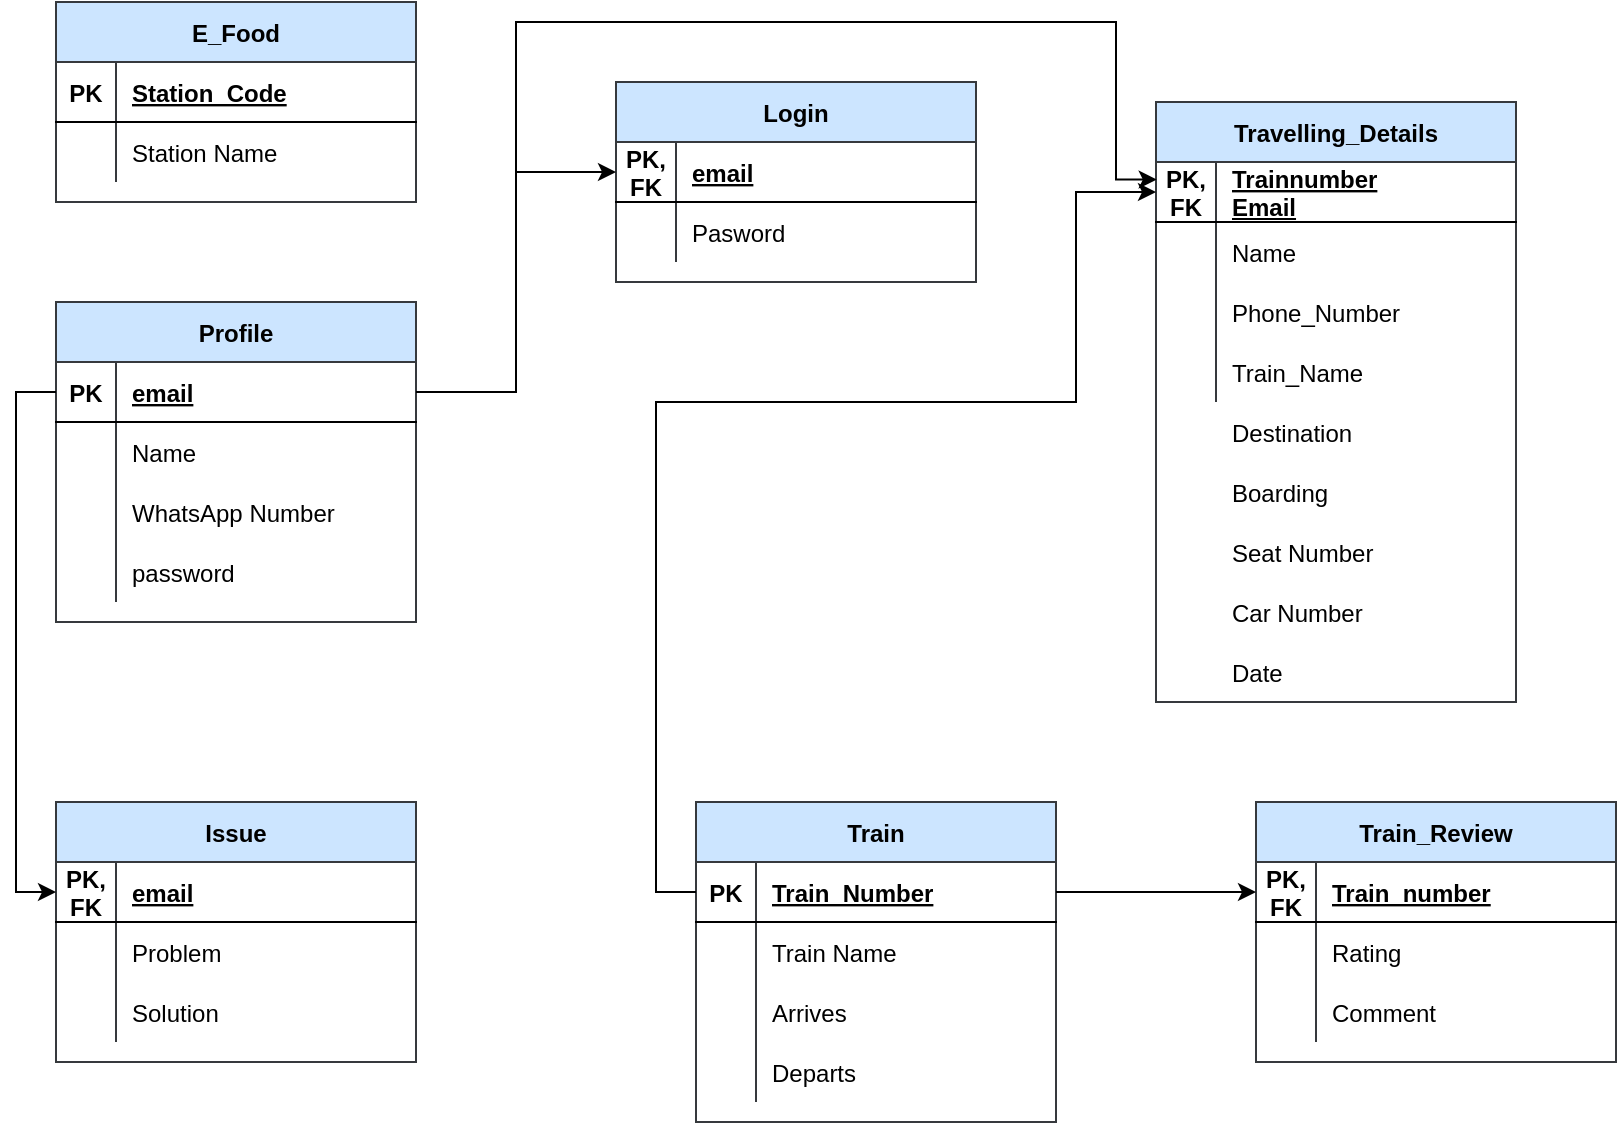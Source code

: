 <mxfile version="13.6.6" type="github">
  <diagram id="HO9FB_IhbITST96q8n4F" name="Page-1">
    <mxGraphModel dx="1279" dy="629" grid="1" gridSize="10" guides="1" tooltips="1" connect="1" arrows="1" fold="1" page="1" pageScale="1" pageWidth="827" pageHeight="1169" math="0" shadow="0">
      <root>
        <mxCell id="0" />
        <mxCell id="1" parent="0" />
        <mxCell id="aBu9XLBsTJV2MO9oUFPB-1" value="Profile" style="shape=table;startSize=30;container=1;collapsible=1;childLayout=tableLayout;fixedRows=1;rowLines=0;fontStyle=1;align=center;resizeLast=1;fillColor=#cce5ff;strokeColor=#36393d;" parent="1" vertex="1">
          <mxGeometry x="80" y="270" width="180" height="160" as="geometry" />
        </mxCell>
        <mxCell id="aBu9XLBsTJV2MO9oUFPB-2" value="" style="shape=partialRectangle;collapsible=0;dropTarget=0;pointerEvents=0;fillColor=none;top=0;left=0;bottom=1;right=0;points=[[0,0.5],[1,0.5]];portConstraint=eastwest;" parent="aBu9XLBsTJV2MO9oUFPB-1" vertex="1">
          <mxGeometry y="30" width="180" height="30" as="geometry" />
        </mxCell>
        <mxCell id="aBu9XLBsTJV2MO9oUFPB-3" value="PK" style="shape=partialRectangle;connectable=0;fillColor=none;top=0;left=0;bottom=0;right=0;fontStyle=1;overflow=hidden;" parent="aBu9XLBsTJV2MO9oUFPB-2" vertex="1">
          <mxGeometry width="30" height="30" as="geometry" />
        </mxCell>
        <mxCell id="aBu9XLBsTJV2MO9oUFPB-4" value="email" style="shape=partialRectangle;connectable=0;fillColor=none;top=0;left=0;bottom=0;right=0;align=left;spacingLeft=6;fontStyle=5;overflow=hidden;" parent="aBu9XLBsTJV2MO9oUFPB-2" vertex="1">
          <mxGeometry x="30" width="150" height="30" as="geometry" />
        </mxCell>
        <mxCell id="aBu9XLBsTJV2MO9oUFPB-5" value="" style="shape=partialRectangle;collapsible=0;dropTarget=0;pointerEvents=0;fillColor=none;top=0;left=0;bottom=0;right=0;points=[[0,0.5],[1,0.5]];portConstraint=eastwest;" parent="aBu9XLBsTJV2MO9oUFPB-1" vertex="1">
          <mxGeometry y="60" width="180" height="30" as="geometry" />
        </mxCell>
        <mxCell id="aBu9XLBsTJV2MO9oUFPB-6" value="" style="shape=partialRectangle;connectable=0;fillColor=none;top=0;left=0;bottom=0;right=0;editable=1;overflow=hidden;" parent="aBu9XLBsTJV2MO9oUFPB-5" vertex="1">
          <mxGeometry width="30" height="30" as="geometry" />
        </mxCell>
        <mxCell id="aBu9XLBsTJV2MO9oUFPB-7" value="Name" style="shape=partialRectangle;connectable=0;fillColor=none;top=0;left=0;bottom=0;right=0;align=left;spacingLeft=6;overflow=hidden;" parent="aBu9XLBsTJV2MO9oUFPB-5" vertex="1">
          <mxGeometry x="30" width="150" height="30" as="geometry" />
        </mxCell>
        <mxCell id="aBu9XLBsTJV2MO9oUFPB-8" value="" style="shape=partialRectangle;collapsible=0;dropTarget=0;pointerEvents=0;fillColor=none;top=0;left=0;bottom=0;right=0;points=[[0,0.5],[1,0.5]];portConstraint=eastwest;" parent="aBu9XLBsTJV2MO9oUFPB-1" vertex="1">
          <mxGeometry y="90" width="180" height="30" as="geometry" />
        </mxCell>
        <mxCell id="aBu9XLBsTJV2MO9oUFPB-9" value="" style="shape=partialRectangle;connectable=0;fillColor=none;top=0;left=0;bottom=0;right=0;editable=1;overflow=hidden;" parent="aBu9XLBsTJV2MO9oUFPB-8" vertex="1">
          <mxGeometry width="30" height="30" as="geometry" />
        </mxCell>
        <mxCell id="aBu9XLBsTJV2MO9oUFPB-10" value="WhatsApp Number" style="shape=partialRectangle;connectable=0;fillColor=none;top=0;left=0;bottom=0;right=0;align=left;spacingLeft=6;overflow=hidden;" parent="aBu9XLBsTJV2MO9oUFPB-8" vertex="1">
          <mxGeometry x="30" width="150" height="30" as="geometry" />
        </mxCell>
        <mxCell id="aBu9XLBsTJV2MO9oUFPB-11" value="" style="shape=partialRectangle;collapsible=0;dropTarget=0;pointerEvents=0;fillColor=none;top=0;left=0;bottom=0;right=0;points=[[0,0.5],[1,0.5]];portConstraint=eastwest;" parent="aBu9XLBsTJV2MO9oUFPB-1" vertex="1">
          <mxGeometry y="120" width="180" height="30" as="geometry" />
        </mxCell>
        <mxCell id="aBu9XLBsTJV2MO9oUFPB-12" value="" style="shape=partialRectangle;connectable=0;fillColor=none;top=0;left=0;bottom=0;right=0;editable=1;overflow=hidden;" parent="aBu9XLBsTJV2MO9oUFPB-11" vertex="1">
          <mxGeometry width="30" height="30" as="geometry" />
        </mxCell>
        <mxCell id="aBu9XLBsTJV2MO9oUFPB-13" value="password" style="shape=partialRectangle;connectable=0;fillColor=none;top=0;left=0;bottom=0;right=0;align=left;spacingLeft=6;overflow=hidden;" parent="aBu9XLBsTJV2MO9oUFPB-11" vertex="1">
          <mxGeometry x="30" width="150" height="30" as="geometry" />
        </mxCell>
        <mxCell id="aBu9XLBsTJV2MO9oUFPB-70" value="Travelling_Details" style="shape=table;startSize=30;container=1;collapsible=1;childLayout=tableLayout;fixedRows=1;rowLines=0;fontStyle=1;align=center;resizeLast=1;fillColor=#cce5ff;strokeColor=#36393d;" parent="1" vertex="1">
          <mxGeometry x="630" y="170" width="180" height="300" as="geometry" />
        </mxCell>
        <mxCell id="aBu9XLBsTJV2MO9oUFPB-71" value="" style="shape=partialRectangle;collapsible=0;dropTarget=0;pointerEvents=0;fillColor=none;top=0;left=0;bottom=1;right=0;points=[[0,0.5],[1,0.5]];portConstraint=eastwest;" parent="aBu9XLBsTJV2MO9oUFPB-70" vertex="1">
          <mxGeometry y="30" width="180" height="30" as="geometry" />
        </mxCell>
        <mxCell id="aBu9XLBsTJV2MO9oUFPB-72" value="PK,&#xa;FK" style="shape=partialRectangle;connectable=0;fillColor=none;top=0;left=0;bottom=0;right=0;fontStyle=1;overflow=hidden;" parent="aBu9XLBsTJV2MO9oUFPB-71" vertex="1">
          <mxGeometry width="30" height="30" as="geometry" />
        </mxCell>
        <mxCell id="aBu9XLBsTJV2MO9oUFPB-73" value="Trainnumber&#xa;Email" style="shape=partialRectangle;connectable=0;fillColor=none;top=0;left=0;bottom=0;right=0;align=left;spacingLeft=6;fontStyle=5;overflow=hidden;" parent="aBu9XLBsTJV2MO9oUFPB-71" vertex="1">
          <mxGeometry x="30" width="150" height="30" as="geometry" />
        </mxCell>
        <mxCell id="aBu9XLBsTJV2MO9oUFPB-77" value="" style="shape=partialRectangle;collapsible=0;dropTarget=0;pointerEvents=0;fillColor=none;top=0;left=0;bottom=0;right=0;points=[[0,0.5],[1,0.5]];portConstraint=eastwest;" parent="aBu9XLBsTJV2MO9oUFPB-70" vertex="1">
          <mxGeometry y="60" width="180" height="30" as="geometry" />
        </mxCell>
        <mxCell id="aBu9XLBsTJV2MO9oUFPB-78" value="" style="shape=partialRectangle;connectable=0;fillColor=none;top=0;left=0;bottom=0;right=0;editable=1;overflow=hidden;" parent="aBu9XLBsTJV2MO9oUFPB-77" vertex="1">
          <mxGeometry width="30" height="30" as="geometry" />
        </mxCell>
        <mxCell id="aBu9XLBsTJV2MO9oUFPB-79" value="" style="shape=partialRectangle;connectable=0;fillColor=none;top=0;left=0;bottom=0;right=0;align=left;spacingLeft=6;overflow=hidden;" parent="aBu9XLBsTJV2MO9oUFPB-77" vertex="1">
          <mxGeometry x="30" width="150" height="30" as="geometry" />
        </mxCell>
        <mxCell id="aBu9XLBsTJV2MO9oUFPB-80" value="" style="shape=partialRectangle;collapsible=0;dropTarget=0;pointerEvents=0;fillColor=none;top=0;left=0;bottom=0;right=0;points=[[0,0.5],[1,0.5]];portConstraint=eastwest;" parent="aBu9XLBsTJV2MO9oUFPB-70" vertex="1">
          <mxGeometry y="90" width="180" height="30" as="geometry" />
        </mxCell>
        <mxCell id="aBu9XLBsTJV2MO9oUFPB-81" value="" style="shape=partialRectangle;connectable=0;fillColor=none;top=0;left=0;bottom=0;right=0;editable=1;overflow=hidden;" parent="aBu9XLBsTJV2MO9oUFPB-80" vertex="1">
          <mxGeometry width="30" height="30" as="geometry" />
        </mxCell>
        <mxCell id="aBu9XLBsTJV2MO9oUFPB-82" value="" style="shape=partialRectangle;connectable=0;fillColor=none;top=0;left=0;bottom=0;right=0;align=left;spacingLeft=6;overflow=hidden;" parent="aBu9XLBsTJV2MO9oUFPB-80" vertex="1">
          <mxGeometry x="30" width="150" height="30" as="geometry" />
        </mxCell>
        <mxCell id="aBu9XLBsTJV2MO9oUFPB-74" value="" style="shape=partialRectangle;collapsible=0;dropTarget=0;pointerEvents=0;fillColor=none;top=0;left=0;bottom=0;right=0;points=[[0,0.5],[1,0.5]];portConstraint=eastwest;" parent="aBu9XLBsTJV2MO9oUFPB-70" vertex="1">
          <mxGeometry y="120" width="180" height="30" as="geometry" />
        </mxCell>
        <mxCell id="aBu9XLBsTJV2MO9oUFPB-75" value="" style="shape=partialRectangle;connectable=0;fillColor=none;top=0;left=0;bottom=0;right=0;editable=1;overflow=hidden;" parent="aBu9XLBsTJV2MO9oUFPB-74" vertex="1">
          <mxGeometry width="30" height="30" as="geometry" />
        </mxCell>
        <mxCell id="aBu9XLBsTJV2MO9oUFPB-76" value="" style="shape=partialRectangle;connectable=0;fillColor=none;top=0;left=0;bottom=0;right=0;align=left;spacingLeft=6;overflow=hidden;" parent="aBu9XLBsTJV2MO9oUFPB-74" vertex="1">
          <mxGeometry x="30" width="150" height="30" as="geometry" />
        </mxCell>
        <mxCell id="aBu9XLBsTJV2MO9oUFPB-93" value="" style="shape=partialRectangle;collapsible=0;dropTarget=0;pointerEvents=0;fillColor=none;top=0;left=0;bottom=0;right=0;points=[[0,0.5],[1,0.5]];portConstraint=eastwest;" parent="1" vertex="1">
          <mxGeometry x="630" y="350" width="180" height="30" as="geometry" />
        </mxCell>
        <mxCell id="aBu9XLBsTJV2MO9oUFPB-94" value="" style="shape=partialRectangle;connectable=0;fillColor=none;top=0;left=0;bottom=0;right=0;editable=1;overflow=hidden;" parent="aBu9XLBsTJV2MO9oUFPB-93" vertex="1">
          <mxGeometry width="30" height="30" as="geometry" />
        </mxCell>
        <mxCell id="aBu9XLBsTJV2MO9oUFPB-34" value="Issue" style="shape=table;startSize=30;container=1;collapsible=1;childLayout=tableLayout;fixedRows=1;rowLines=0;fontStyle=1;align=center;resizeLast=1;fillColor=#cce5ff;strokeColor=#36393d;" parent="1" vertex="1">
          <mxGeometry x="80" y="520" width="180" height="130" as="geometry" />
        </mxCell>
        <mxCell id="aBu9XLBsTJV2MO9oUFPB-35" value="" style="shape=partialRectangle;collapsible=0;dropTarget=0;pointerEvents=0;fillColor=none;top=0;left=0;bottom=1;right=0;points=[[0,0.5],[1,0.5]];portConstraint=eastwest;" parent="aBu9XLBsTJV2MO9oUFPB-34" vertex="1">
          <mxGeometry y="30" width="180" height="30" as="geometry" />
        </mxCell>
        <mxCell id="aBu9XLBsTJV2MO9oUFPB-36" value="PK,&#xa;FK" style="shape=partialRectangle;connectable=0;fillColor=none;top=0;left=0;bottom=0;right=0;fontStyle=1;overflow=hidden;" parent="aBu9XLBsTJV2MO9oUFPB-35" vertex="1">
          <mxGeometry width="30" height="30" as="geometry" />
        </mxCell>
        <mxCell id="aBu9XLBsTJV2MO9oUFPB-37" value="email" style="shape=partialRectangle;connectable=0;fillColor=none;top=0;left=0;bottom=0;right=0;align=left;spacingLeft=6;fontStyle=5;overflow=hidden;" parent="aBu9XLBsTJV2MO9oUFPB-35" vertex="1">
          <mxGeometry x="30" width="150" height="30" as="geometry" />
        </mxCell>
        <mxCell id="aBu9XLBsTJV2MO9oUFPB-38" value="" style="shape=partialRectangle;collapsible=0;dropTarget=0;pointerEvents=0;fillColor=none;top=0;left=0;bottom=0;right=0;points=[[0,0.5],[1,0.5]];portConstraint=eastwest;" parent="aBu9XLBsTJV2MO9oUFPB-34" vertex="1">
          <mxGeometry y="60" width="180" height="30" as="geometry" />
        </mxCell>
        <mxCell id="aBu9XLBsTJV2MO9oUFPB-39" value="" style="shape=partialRectangle;connectable=0;fillColor=none;top=0;left=0;bottom=0;right=0;editable=1;overflow=hidden;" parent="aBu9XLBsTJV2MO9oUFPB-38" vertex="1">
          <mxGeometry width="30" height="30" as="geometry" />
        </mxCell>
        <mxCell id="aBu9XLBsTJV2MO9oUFPB-40" value="Problem" style="shape=partialRectangle;connectable=0;fillColor=none;top=0;left=0;bottom=0;right=0;align=left;spacingLeft=6;overflow=hidden;" parent="aBu9XLBsTJV2MO9oUFPB-38" vertex="1">
          <mxGeometry x="30" width="150" height="30" as="geometry" />
        </mxCell>
        <mxCell id="aBu9XLBsTJV2MO9oUFPB-41" value="" style="shape=partialRectangle;collapsible=0;dropTarget=0;pointerEvents=0;fillColor=none;top=0;left=0;bottom=0;right=0;points=[[0,0.5],[1,0.5]];portConstraint=eastwest;" parent="aBu9XLBsTJV2MO9oUFPB-34" vertex="1">
          <mxGeometry y="90" width="180" height="30" as="geometry" />
        </mxCell>
        <mxCell id="aBu9XLBsTJV2MO9oUFPB-42" value="" style="shape=partialRectangle;connectable=0;fillColor=none;top=0;left=0;bottom=0;right=0;editable=1;overflow=hidden;" parent="aBu9XLBsTJV2MO9oUFPB-41" vertex="1">
          <mxGeometry width="30" height="30" as="geometry" />
        </mxCell>
        <mxCell id="aBu9XLBsTJV2MO9oUFPB-43" value="Solution" style="shape=partialRectangle;connectable=0;fillColor=none;top=0;left=0;bottom=0;right=0;align=left;spacingLeft=6;overflow=hidden;" parent="aBu9XLBsTJV2MO9oUFPB-41" vertex="1">
          <mxGeometry x="30" width="150" height="30" as="geometry" />
        </mxCell>
        <mxCell id="aBu9XLBsTJV2MO9oUFPB-57" value="Train" style="shape=table;startSize=30;container=1;collapsible=1;childLayout=tableLayout;fixedRows=1;rowLines=0;fontStyle=1;align=center;resizeLast=1;fillColor=#cce5ff;strokeColor=#36393d;" parent="1" vertex="1">
          <mxGeometry x="400" y="520" width="180" height="160" as="geometry" />
        </mxCell>
        <mxCell id="aBu9XLBsTJV2MO9oUFPB-58" value="" style="shape=partialRectangle;collapsible=0;dropTarget=0;pointerEvents=0;fillColor=none;top=0;left=0;bottom=1;right=0;points=[[0,0.5],[1,0.5]];portConstraint=eastwest;" parent="aBu9XLBsTJV2MO9oUFPB-57" vertex="1">
          <mxGeometry y="30" width="180" height="30" as="geometry" />
        </mxCell>
        <mxCell id="aBu9XLBsTJV2MO9oUFPB-59" value="PK" style="shape=partialRectangle;connectable=0;fillColor=none;top=0;left=0;bottom=0;right=0;fontStyle=1;overflow=hidden;" parent="aBu9XLBsTJV2MO9oUFPB-58" vertex="1">
          <mxGeometry width="30" height="30" as="geometry" />
        </mxCell>
        <mxCell id="aBu9XLBsTJV2MO9oUFPB-60" value="Train_Number" style="shape=partialRectangle;connectable=0;fillColor=none;top=0;left=0;bottom=0;right=0;align=left;spacingLeft=6;fontStyle=5;overflow=hidden;" parent="aBu9XLBsTJV2MO9oUFPB-58" vertex="1">
          <mxGeometry x="30" width="150" height="30" as="geometry" />
        </mxCell>
        <mxCell id="aBu9XLBsTJV2MO9oUFPB-61" value="" style="shape=partialRectangle;collapsible=0;dropTarget=0;pointerEvents=0;fillColor=none;top=0;left=0;bottom=0;right=0;points=[[0,0.5],[1,0.5]];portConstraint=eastwest;" parent="aBu9XLBsTJV2MO9oUFPB-57" vertex="1">
          <mxGeometry y="60" width="180" height="30" as="geometry" />
        </mxCell>
        <mxCell id="aBu9XLBsTJV2MO9oUFPB-62" value="" style="shape=partialRectangle;connectable=0;fillColor=none;top=0;left=0;bottom=0;right=0;editable=1;overflow=hidden;" parent="aBu9XLBsTJV2MO9oUFPB-61" vertex="1">
          <mxGeometry width="30" height="30" as="geometry" />
        </mxCell>
        <mxCell id="aBu9XLBsTJV2MO9oUFPB-63" value="Train Name" style="shape=partialRectangle;connectable=0;fillColor=none;top=0;left=0;bottom=0;right=0;align=left;spacingLeft=6;overflow=hidden;" parent="aBu9XLBsTJV2MO9oUFPB-61" vertex="1">
          <mxGeometry x="30" width="150" height="30" as="geometry" />
        </mxCell>
        <mxCell id="aBu9XLBsTJV2MO9oUFPB-64" value="" style="shape=partialRectangle;collapsible=0;dropTarget=0;pointerEvents=0;fillColor=none;top=0;left=0;bottom=0;right=0;points=[[0,0.5],[1,0.5]];portConstraint=eastwest;" parent="aBu9XLBsTJV2MO9oUFPB-57" vertex="1">
          <mxGeometry y="90" width="180" height="30" as="geometry" />
        </mxCell>
        <mxCell id="aBu9XLBsTJV2MO9oUFPB-65" value="" style="shape=partialRectangle;connectable=0;fillColor=none;top=0;left=0;bottom=0;right=0;editable=1;overflow=hidden;" parent="aBu9XLBsTJV2MO9oUFPB-64" vertex="1">
          <mxGeometry width="30" height="30" as="geometry" />
        </mxCell>
        <mxCell id="aBu9XLBsTJV2MO9oUFPB-66" value="Arrives " style="shape=partialRectangle;connectable=0;fillColor=none;top=0;left=0;bottom=0;right=0;align=left;spacingLeft=6;overflow=hidden;" parent="aBu9XLBsTJV2MO9oUFPB-64" vertex="1">
          <mxGeometry x="30" width="150" height="30" as="geometry" />
        </mxCell>
        <mxCell id="aBu9XLBsTJV2MO9oUFPB-67" value="" style="shape=partialRectangle;collapsible=0;dropTarget=0;pointerEvents=0;fillColor=none;top=0;left=0;bottom=0;right=0;points=[[0,0.5],[1,0.5]];portConstraint=eastwest;" parent="aBu9XLBsTJV2MO9oUFPB-57" vertex="1">
          <mxGeometry y="120" width="180" height="30" as="geometry" />
        </mxCell>
        <mxCell id="aBu9XLBsTJV2MO9oUFPB-68" value="" style="shape=partialRectangle;connectable=0;fillColor=none;top=0;left=0;bottom=0;right=0;editable=1;overflow=hidden;" parent="aBu9XLBsTJV2MO9oUFPB-67" vertex="1">
          <mxGeometry width="30" height="30" as="geometry" />
        </mxCell>
        <mxCell id="aBu9XLBsTJV2MO9oUFPB-69" value="Departs" style="shape=partialRectangle;connectable=0;fillColor=none;top=0;left=0;bottom=0;right=0;align=left;spacingLeft=6;overflow=hidden;" parent="aBu9XLBsTJV2MO9oUFPB-67" vertex="1">
          <mxGeometry x="30" width="150" height="30" as="geometry" />
        </mxCell>
        <mxCell id="aBu9XLBsTJV2MO9oUFPB-47" value="Train_Review" style="shape=table;startSize=30;container=1;collapsible=1;childLayout=tableLayout;fixedRows=1;rowLines=0;fontStyle=1;align=center;resizeLast=1;fillColor=#cce5ff;strokeColor=#36393d;" parent="1" vertex="1">
          <mxGeometry x="680" y="520" width="180" height="130" as="geometry" />
        </mxCell>
        <mxCell id="aBu9XLBsTJV2MO9oUFPB-48" value="" style="shape=partialRectangle;collapsible=0;dropTarget=0;pointerEvents=0;fillColor=none;top=0;left=0;bottom=1;right=0;points=[[0,0.5],[1,0.5]];portConstraint=eastwest;" parent="aBu9XLBsTJV2MO9oUFPB-47" vertex="1">
          <mxGeometry y="30" width="180" height="30" as="geometry" />
        </mxCell>
        <mxCell id="aBu9XLBsTJV2MO9oUFPB-49" value="PK,&#xa;FK" style="shape=partialRectangle;connectable=0;fillColor=none;top=0;left=0;bottom=0;right=0;fontStyle=1;overflow=hidden;" parent="aBu9XLBsTJV2MO9oUFPB-48" vertex="1">
          <mxGeometry width="30" height="30" as="geometry" />
        </mxCell>
        <mxCell id="aBu9XLBsTJV2MO9oUFPB-50" value="Train_number" style="shape=partialRectangle;connectable=0;fillColor=none;top=0;left=0;bottom=0;right=0;align=left;spacingLeft=6;fontStyle=5;overflow=hidden;" parent="aBu9XLBsTJV2MO9oUFPB-48" vertex="1">
          <mxGeometry x="30" width="150" height="30" as="geometry" />
        </mxCell>
        <mxCell id="aBu9XLBsTJV2MO9oUFPB-51" value="" style="shape=partialRectangle;collapsible=0;dropTarget=0;pointerEvents=0;fillColor=none;top=0;left=0;bottom=0;right=0;points=[[0,0.5],[1,0.5]];portConstraint=eastwest;" parent="aBu9XLBsTJV2MO9oUFPB-47" vertex="1">
          <mxGeometry y="60" width="180" height="30" as="geometry" />
        </mxCell>
        <mxCell id="aBu9XLBsTJV2MO9oUFPB-52" value="" style="shape=partialRectangle;connectable=0;fillColor=none;top=0;left=0;bottom=0;right=0;editable=1;overflow=hidden;" parent="aBu9XLBsTJV2MO9oUFPB-51" vertex="1">
          <mxGeometry width="30" height="30" as="geometry" />
        </mxCell>
        <mxCell id="aBu9XLBsTJV2MO9oUFPB-53" value="Rating" style="shape=partialRectangle;connectable=0;fillColor=none;top=0;left=0;bottom=0;right=0;align=left;spacingLeft=6;overflow=hidden;" parent="aBu9XLBsTJV2MO9oUFPB-51" vertex="1">
          <mxGeometry x="30" width="150" height="30" as="geometry" />
        </mxCell>
        <mxCell id="aBu9XLBsTJV2MO9oUFPB-54" value="" style="shape=partialRectangle;collapsible=0;dropTarget=0;pointerEvents=0;fillColor=none;top=0;left=0;bottom=0;right=0;points=[[0,0.5],[1,0.5]];portConstraint=eastwest;" parent="aBu9XLBsTJV2MO9oUFPB-47" vertex="1">
          <mxGeometry y="90" width="180" height="30" as="geometry" />
        </mxCell>
        <mxCell id="aBu9XLBsTJV2MO9oUFPB-55" value="" style="shape=partialRectangle;connectable=0;fillColor=none;top=0;left=0;bottom=0;right=0;editable=1;overflow=hidden;" parent="aBu9XLBsTJV2MO9oUFPB-54" vertex="1">
          <mxGeometry width="30" height="30" as="geometry" />
        </mxCell>
        <mxCell id="aBu9XLBsTJV2MO9oUFPB-56" value="Comment" style="shape=partialRectangle;connectable=0;fillColor=none;top=0;left=0;bottom=0;right=0;align=left;spacingLeft=6;overflow=hidden;" parent="aBu9XLBsTJV2MO9oUFPB-54" vertex="1">
          <mxGeometry x="30" width="150" height="30" as="geometry" />
        </mxCell>
        <mxCell id="aBu9XLBsTJV2MO9oUFPB-14" value="E_Food" style="shape=table;startSize=30;container=1;collapsible=1;childLayout=tableLayout;fixedRows=1;rowLines=0;fontStyle=1;align=center;resizeLast=1;fillColor=#cce5ff;strokeColor=#36393d;" parent="1" vertex="1">
          <mxGeometry x="80" y="120" width="180" height="100" as="geometry" />
        </mxCell>
        <mxCell id="aBu9XLBsTJV2MO9oUFPB-15" value="" style="shape=partialRectangle;collapsible=0;dropTarget=0;pointerEvents=0;fillColor=none;top=0;left=0;bottom=1;right=0;points=[[0,0.5],[1,0.5]];portConstraint=eastwest;" parent="aBu9XLBsTJV2MO9oUFPB-14" vertex="1">
          <mxGeometry y="30" width="180" height="30" as="geometry" />
        </mxCell>
        <mxCell id="aBu9XLBsTJV2MO9oUFPB-16" value="PK" style="shape=partialRectangle;connectable=0;fillColor=none;top=0;left=0;bottom=0;right=0;fontStyle=1;overflow=hidden;" parent="aBu9XLBsTJV2MO9oUFPB-15" vertex="1">
          <mxGeometry width="30" height="30" as="geometry" />
        </mxCell>
        <mxCell id="aBu9XLBsTJV2MO9oUFPB-17" value="Station_Code" style="shape=partialRectangle;connectable=0;fillColor=none;top=0;left=0;bottom=0;right=0;align=left;spacingLeft=6;fontStyle=5;overflow=hidden;" parent="aBu9XLBsTJV2MO9oUFPB-15" vertex="1">
          <mxGeometry x="30" width="150" height="30" as="geometry" />
        </mxCell>
        <mxCell id="aBu9XLBsTJV2MO9oUFPB-18" value="" style="shape=partialRectangle;collapsible=0;dropTarget=0;pointerEvents=0;fillColor=none;top=0;left=0;bottom=0;right=0;points=[[0,0.5],[1,0.5]];portConstraint=eastwest;" parent="aBu9XLBsTJV2MO9oUFPB-14" vertex="1">
          <mxGeometry y="60" width="180" height="30" as="geometry" />
        </mxCell>
        <mxCell id="aBu9XLBsTJV2MO9oUFPB-19" value="" style="shape=partialRectangle;connectable=0;fillColor=none;top=0;left=0;bottom=0;right=0;editable=1;overflow=hidden;" parent="aBu9XLBsTJV2MO9oUFPB-18" vertex="1">
          <mxGeometry width="30" height="30" as="geometry" />
        </mxCell>
        <mxCell id="aBu9XLBsTJV2MO9oUFPB-20" value="Station Name" style="shape=partialRectangle;connectable=0;fillColor=none;top=0;left=0;bottom=0;right=0;align=left;spacingLeft=6;overflow=hidden;" parent="aBu9XLBsTJV2MO9oUFPB-18" vertex="1">
          <mxGeometry x="30" width="150" height="30" as="geometry" />
        </mxCell>
        <mxCell id="aBu9XLBsTJV2MO9oUFPB-27" value="Login" style="shape=table;startSize=30;container=1;collapsible=1;childLayout=tableLayout;fixedRows=1;rowLines=0;fontStyle=1;align=center;resizeLast=1;fillColor=#cce5ff;strokeColor=#36393d;" parent="1" vertex="1">
          <mxGeometry x="360" y="160" width="180" height="100" as="geometry" />
        </mxCell>
        <mxCell id="aBu9XLBsTJV2MO9oUFPB-28" value="" style="shape=partialRectangle;collapsible=0;dropTarget=0;pointerEvents=0;fillColor=none;top=0;left=0;bottom=1;right=0;points=[[0,0.5],[1,0.5]];portConstraint=eastwest;" parent="aBu9XLBsTJV2MO9oUFPB-27" vertex="1">
          <mxGeometry y="30" width="180" height="30" as="geometry" />
        </mxCell>
        <mxCell id="aBu9XLBsTJV2MO9oUFPB-29" value="PK,&#xa;FK" style="shape=partialRectangle;connectable=0;fillColor=none;top=0;left=0;bottom=0;right=0;fontStyle=1;overflow=hidden;" parent="aBu9XLBsTJV2MO9oUFPB-28" vertex="1">
          <mxGeometry width="30" height="30" as="geometry" />
        </mxCell>
        <mxCell id="aBu9XLBsTJV2MO9oUFPB-30" value="email" style="shape=partialRectangle;connectable=0;fillColor=none;top=0;left=0;bottom=0;right=0;align=left;spacingLeft=6;fontStyle=5;overflow=hidden;" parent="aBu9XLBsTJV2MO9oUFPB-28" vertex="1">
          <mxGeometry x="30" width="150" height="30" as="geometry" />
        </mxCell>
        <mxCell id="aBu9XLBsTJV2MO9oUFPB-31" value="" style="shape=partialRectangle;collapsible=0;dropTarget=0;pointerEvents=0;fillColor=none;top=0;left=0;bottom=0;right=0;points=[[0,0.5],[1,0.5]];portConstraint=eastwest;" parent="aBu9XLBsTJV2MO9oUFPB-27" vertex="1">
          <mxGeometry y="60" width="180" height="30" as="geometry" />
        </mxCell>
        <mxCell id="aBu9XLBsTJV2MO9oUFPB-32" value="" style="shape=partialRectangle;connectable=0;fillColor=none;top=0;left=0;bottom=0;right=0;editable=1;overflow=hidden;" parent="aBu9XLBsTJV2MO9oUFPB-31" vertex="1">
          <mxGeometry width="30" height="30" as="geometry" />
        </mxCell>
        <mxCell id="aBu9XLBsTJV2MO9oUFPB-33" value="Pasword" style="shape=partialRectangle;connectable=0;fillColor=none;top=0;left=0;bottom=0;right=0;align=left;spacingLeft=6;overflow=hidden;" parent="aBu9XLBsTJV2MO9oUFPB-31" vertex="1">
          <mxGeometry x="30" width="150" height="30" as="geometry" />
        </mxCell>
        <mxCell id="e0Rh5a57ZuSA5tF87zLn-3" style="edgeStyle=orthogonalEdgeStyle;rounded=0;orthogonalLoop=1;jettySize=auto;html=1;exitX=1;exitY=0.5;exitDx=0;exitDy=0;entryX=0;entryY=0.5;entryDx=0;entryDy=0;" edge="1" parent="1" source="aBu9XLBsTJV2MO9oUFPB-2" target="aBu9XLBsTJV2MO9oUFPB-28">
          <mxGeometry relative="1" as="geometry" />
        </mxCell>
        <mxCell id="e0Rh5a57ZuSA5tF87zLn-4" style="edgeStyle=orthogonalEdgeStyle;rounded=0;orthogonalLoop=1;jettySize=auto;html=1;exitX=0;exitY=0.5;exitDx=0;exitDy=0;entryX=0;entryY=0.5;entryDx=0;entryDy=0;" edge="1" parent="1" source="aBu9XLBsTJV2MO9oUFPB-2" target="aBu9XLBsTJV2MO9oUFPB-35">
          <mxGeometry relative="1" as="geometry" />
        </mxCell>
        <mxCell id="e0Rh5a57ZuSA5tF87zLn-5" style="edgeStyle=orthogonalEdgeStyle;rounded=0;orthogonalLoop=1;jettySize=auto;html=1;exitX=1;exitY=0.5;exitDx=0;exitDy=0;entryX=0;entryY=0.5;entryDx=0;entryDy=0;" edge="1" parent="1" source="aBu9XLBsTJV2MO9oUFPB-58" target="aBu9XLBsTJV2MO9oUFPB-48">
          <mxGeometry relative="1" as="geometry" />
        </mxCell>
        <mxCell id="e0Rh5a57ZuSA5tF87zLn-6" style="edgeStyle=orthogonalEdgeStyle;rounded=0;orthogonalLoop=1;jettySize=auto;html=1;exitX=0;exitY=0.5;exitDx=0;exitDy=0;entryX=0;entryY=0.5;entryDx=0;entryDy=0;" edge="1" parent="1" source="aBu9XLBsTJV2MO9oUFPB-58" target="aBu9XLBsTJV2MO9oUFPB-71">
          <mxGeometry relative="1" as="geometry">
            <Array as="points">
              <mxPoint x="380" y="565" />
              <mxPoint x="380" y="320" />
              <mxPoint x="590" y="320" />
              <mxPoint x="590" y="215" />
            </Array>
          </mxGeometry>
        </mxCell>
        <mxCell id="e0Rh5a57ZuSA5tF87zLn-7" style="edgeStyle=orthogonalEdgeStyle;rounded=0;orthogonalLoop=1;jettySize=auto;html=1;exitX=1;exitY=0.5;exitDx=0;exitDy=0;entryX=0.002;entryY=0.293;entryDx=0;entryDy=0;entryPerimeter=0;" edge="1" parent="1" source="aBu9XLBsTJV2MO9oUFPB-2" target="aBu9XLBsTJV2MO9oUFPB-71">
          <mxGeometry relative="1" as="geometry">
            <Array as="points">
              <mxPoint x="310" y="315" />
              <mxPoint x="310" y="130" />
              <mxPoint x="610" y="130" />
              <mxPoint x="610" y="209" />
            </Array>
          </mxGeometry>
        </mxCell>
        <mxCell id="e0Rh5a57ZuSA5tF87zLn-10" value="Name" style="shape=partialRectangle;connectable=0;fillColor=none;top=0;left=0;bottom=0;right=0;align=left;spacingLeft=6;overflow=hidden;" vertex="1" parent="1">
          <mxGeometry x="660" y="230" width="150" height="30" as="geometry" />
        </mxCell>
        <mxCell id="e0Rh5a57ZuSA5tF87zLn-12" value="Phone_Number" style="shape=partialRectangle;connectable=0;fillColor=none;top=0;left=0;bottom=0;right=0;align=left;spacingLeft=6;overflow=hidden;" vertex="1" parent="1">
          <mxGeometry x="660" y="260" width="150" height="30" as="geometry" />
        </mxCell>
        <mxCell id="e0Rh5a57ZuSA5tF87zLn-13" value="Train_Name" style="shape=partialRectangle;connectable=0;fillColor=none;top=0;left=0;bottom=0;right=0;align=left;spacingLeft=6;overflow=hidden;" vertex="1" parent="1">
          <mxGeometry x="660" y="290" width="150" height="30" as="geometry" />
        </mxCell>
        <mxCell id="e0Rh5a57ZuSA5tF87zLn-14" value="Destination" style="shape=partialRectangle;connectable=0;fillColor=none;top=0;left=0;bottom=0;right=0;align=left;spacingLeft=6;overflow=hidden;" vertex="1" parent="1">
          <mxGeometry x="660" y="320" width="150" height="30" as="geometry" />
        </mxCell>
        <mxCell id="e0Rh5a57ZuSA5tF87zLn-15" value="Boarding" style="shape=partialRectangle;connectable=0;fillColor=none;top=0;left=0;bottom=0;right=0;align=left;spacingLeft=6;overflow=hidden;" vertex="1" parent="1">
          <mxGeometry x="660" y="350" width="150" height="30" as="geometry" />
        </mxCell>
        <mxCell id="e0Rh5a57ZuSA5tF87zLn-16" value="Seat Number" style="shape=partialRectangle;connectable=0;fillColor=none;top=0;left=0;bottom=0;right=0;align=left;spacingLeft=6;overflow=hidden;" vertex="1" parent="1">
          <mxGeometry x="660" y="380" width="150" height="30" as="geometry" />
        </mxCell>
        <mxCell id="e0Rh5a57ZuSA5tF87zLn-17" value="Car Number" style="shape=partialRectangle;connectable=0;fillColor=none;top=0;left=0;bottom=0;right=0;align=left;spacingLeft=6;overflow=hidden;" vertex="1" parent="1">
          <mxGeometry x="660" y="410" width="150" height="30" as="geometry" />
        </mxCell>
        <mxCell id="e0Rh5a57ZuSA5tF87zLn-18" value="Date" style="shape=partialRectangle;connectable=0;fillColor=none;top=0;left=0;bottom=0;right=0;align=left;spacingLeft=6;overflow=hidden;" vertex="1" parent="1">
          <mxGeometry x="660" y="440" width="150" height="30" as="geometry" />
        </mxCell>
      </root>
    </mxGraphModel>
  </diagram>
</mxfile>
